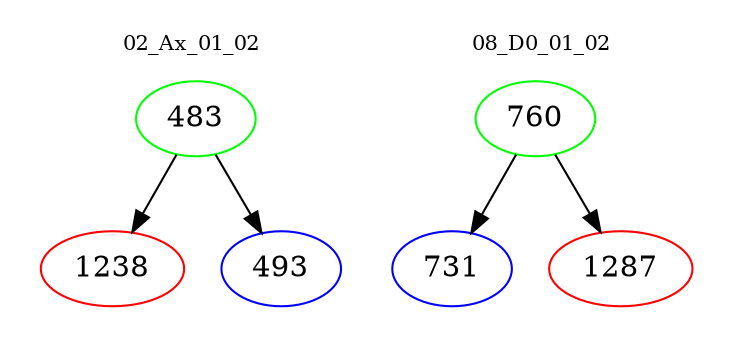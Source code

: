digraph{
subgraph cluster_0 {
color = white
label = "02_Ax_01_02";
fontsize=10;
T0_483 [label="483", color="green"]
T0_483 -> T0_1238 [color="black"]
T0_1238 [label="1238", color="red"]
T0_483 -> T0_493 [color="black"]
T0_493 [label="493", color="blue"]
}
subgraph cluster_1 {
color = white
label = "08_D0_01_02";
fontsize=10;
T1_760 [label="760", color="green"]
T1_760 -> T1_731 [color="black"]
T1_731 [label="731", color="blue"]
T1_760 -> T1_1287 [color="black"]
T1_1287 [label="1287", color="red"]
}
}
